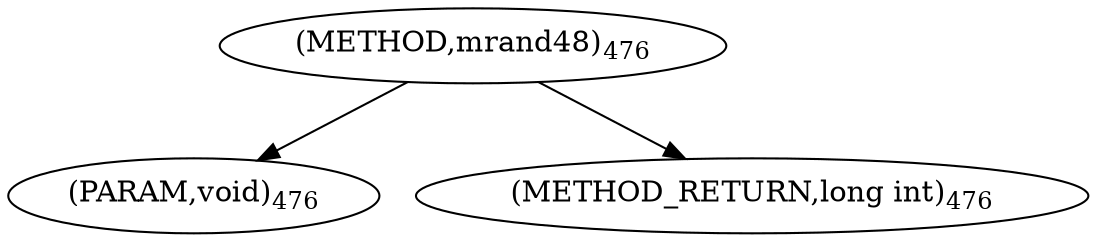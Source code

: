 digraph "mrand48" {  
"4810" [label = <(METHOD,mrand48)<SUB>476</SUB>> ]
"4811" [label = <(PARAM,void)<SUB>476</SUB>> ]
"4812" [label = <(METHOD_RETURN,long int)<SUB>476</SUB>> ]
  "4810" -> "4811" 
  "4810" -> "4812" 
}
